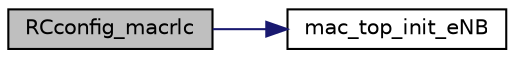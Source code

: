 digraph "RCconfig_macrlc"
{
 // LATEX_PDF_SIZE
  edge [fontname="Helvetica",fontsize="10",labelfontname="Helvetica",labelfontsize="10"];
  node [fontname="Helvetica",fontsize="10",shape=record];
  rankdir="LR";
  Node1 [label="RCconfig_macrlc",height=0.2,width=0.4,color="black", fillcolor="grey75", style="filled", fontcolor="black",tooltip=" "];
  Node1 -> Node2 [color="midnightblue",fontsize="10",style="solid",fontname="Helvetica"];
  Node2 [label="mac_top_init_eNB",height=0.2,width=0.4,color="black", fillcolor="white", style="filled",URL="$config_8c.html#a7b366a80fdb7f92ef5b4418560f2c330",tooltip=" "];
}
